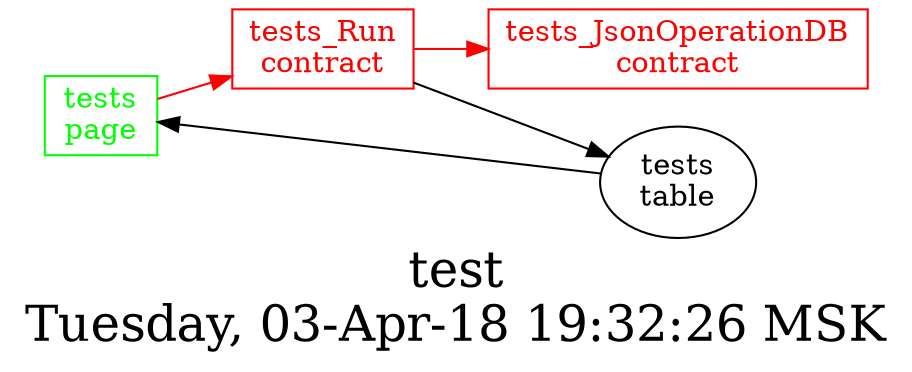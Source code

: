 digraph G {
graph [
  fontsize="24";
  label="test\nTuesday, 03-Apr-18 19:32:26 MSK";
  nojustify=true;
  ordering=out;
  rankdir=LR;
  size="30";
];
"tests\npage" -> "tests_Run\ncontract"  [ color=red ]
"tests\ntable" -> "tests\npage"  [ color="" ]
"tests\npage" [color=green, fontcolor=green, group=pages, shape=record];
"tests_JsonOperationDB\ncontract" [color=red, fontcolor=red, group=contracts, shape=record];
"tests_Run\ncontract" -> "tests_JsonOperationDB\ncontract"  [ color=red ]
"tests_Run\ncontract" -> "tests\ntable"  [ color="" ]
"tests_Run\ncontract" [color=red, fontcolor=red, group=contracts, shape=record];
"tests\ntable" [color="", fontcolor="", group=tables, shape=""];
}
